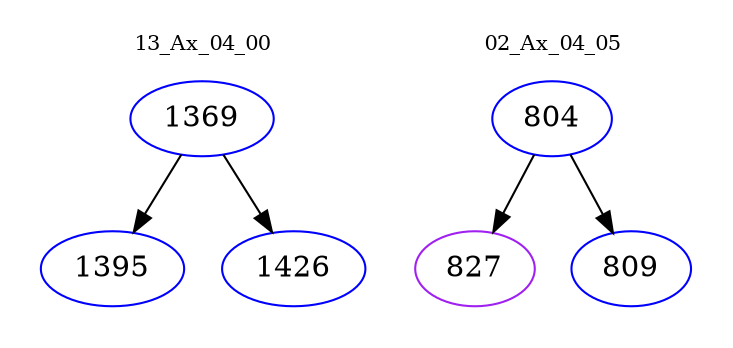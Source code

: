 digraph{
subgraph cluster_0 {
color = white
label = "13_Ax_04_00";
fontsize=10;
T0_1369 [label="1369", color="blue"]
T0_1369 -> T0_1395 [color="black"]
T0_1395 [label="1395", color="blue"]
T0_1369 -> T0_1426 [color="black"]
T0_1426 [label="1426", color="blue"]
}
subgraph cluster_1 {
color = white
label = "02_Ax_04_05";
fontsize=10;
T1_804 [label="804", color="blue"]
T1_804 -> T1_827 [color="black"]
T1_827 [label="827", color="purple"]
T1_804 -> T1_809 [color="black"]
T1_809 [label="809", color="blue"]
}
}
